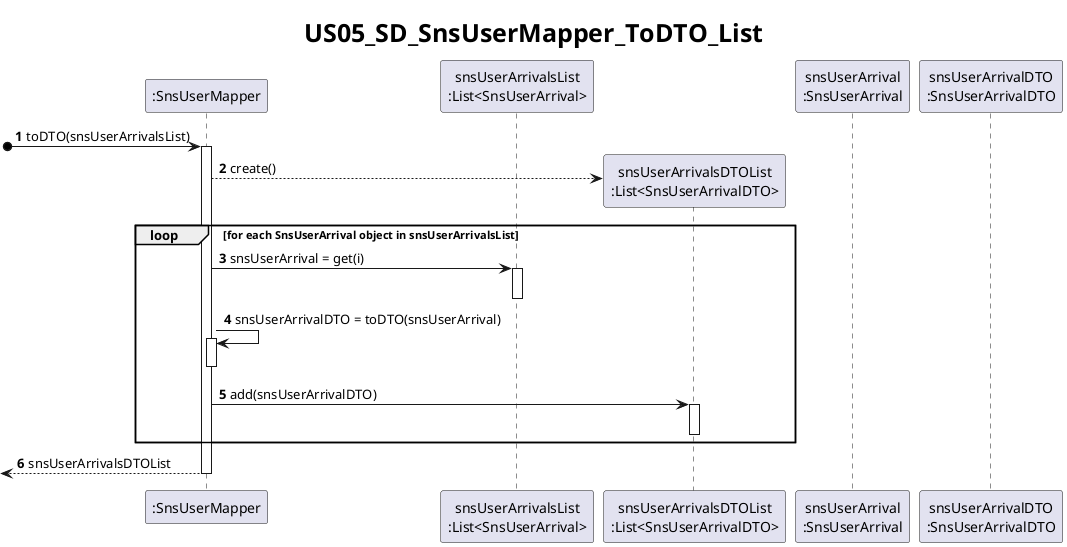 @startuml
autonumber
autoactivate on
scale 1
skinparam titleFontSize 25

title US05_SD_SnsUserMapper_ToDTO_List

participant ":SnsUserMapper" as MAPPER
participant "snsUserArrivalsList\n:List<SnsUserArrival>" as LSU
participant "snsUserArrivalsDTOList\n:List<SnsUserArrivalDTO>" as LSUDTO
participant "snsUserArrival\n:SnsUserArrival" as USR
participant "snsUserArrivalDTO\n:SnsUserArrivalDTO" as DTO

[o-> MAPPER : toDTO(snsUserArrivalsList)

MAPPER --> LSUDTO** : create()
loop for each SnsUserArrival object in snsUserArrivalsList
MAPPER -> LSU : snsUserArrival = get(i)
deactivate LSU
MAPPER -> MAPPER : snsUserArrivalDTO = toDTO(snsUserArrival)
deactivate MAPPER

MAPPER -> LSUDTO : add(snsUserArrivalDTO)
deactivate LSUDTO

end

[<-- MAPPER : snsUserArrivalsDTOList


@enduml